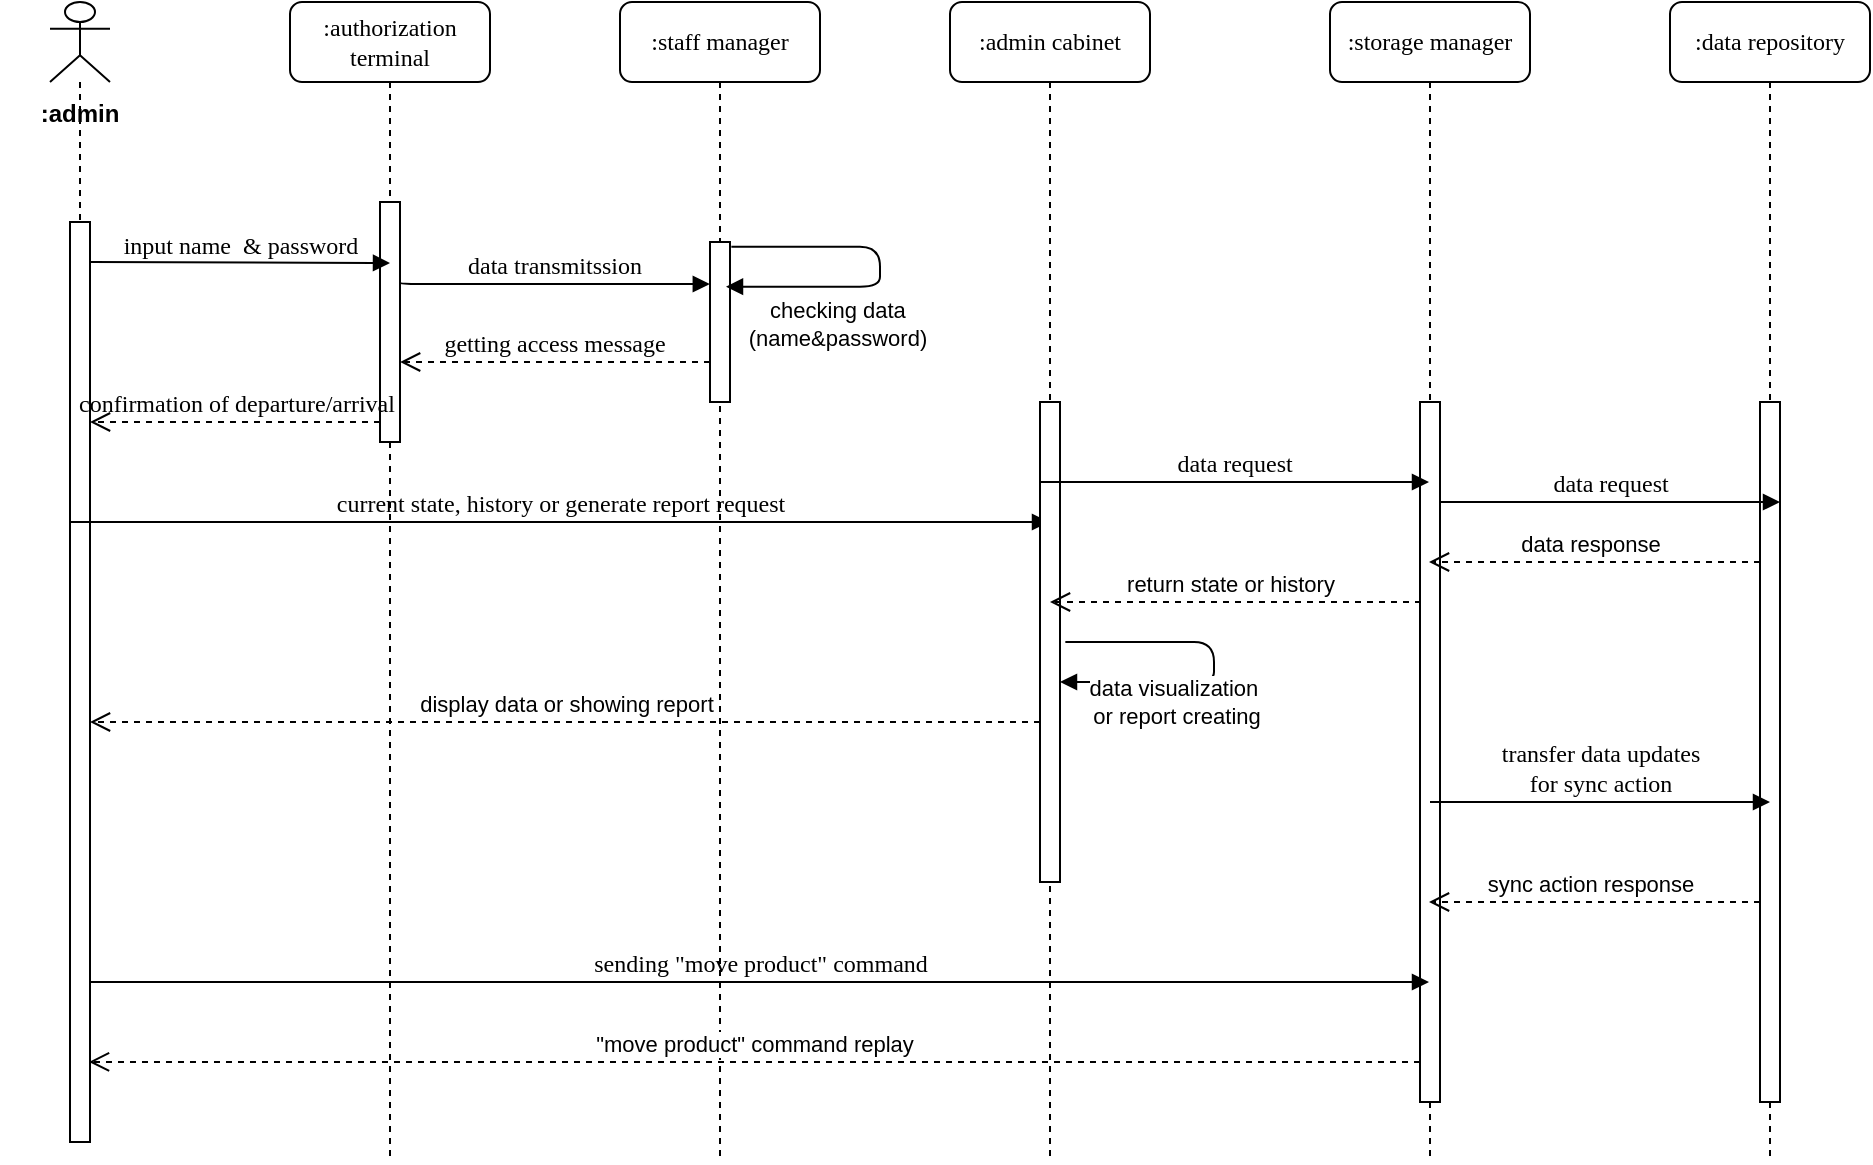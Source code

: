 <mxfile>
    <diagram id="MS1zJO0oj6zKp91xwt49" name="Page-1">
        <mxGraphModel dx="1314" dy="712" grid="1" gridSize="10" guides="1" tooltips="1" connect="1" arrows="1" fold="1" page="1" pageScale="1" pageWidth="850" pageHeight="1100" math="0" shadow="0">
            <root>
                <mxCell id="0"/>
                <mxCell id="1" parent="0"/>
                <mxCell id="3" value="" style="html=1;points=[];perimeter=orthogonalPerimeter;" parent="1" vertex="1">
                    <mxGeometry x="100" y="190" width="10" height="460" as="geometry"/>
                </mxCell>
                <mxCell id="4" value="" style="shape=umlLifeline;participant=umlActor;perimeter=lifelinePerimeter;whiteSpace=wrap;html=1;container=1;collapsible=0;recursiveResize=0;verticalAlign=top;spacingTop=36;outlineConnect=0;" parent="1" vertex="1">
                    <mxGeometry x="90" y="80" width="30" height="110" as="geometry"/>
                </mxCell>
                <mxCell id="5" value=":admin" style="text;align=center;fontStyle=1;verticalAlign=middle;spacingLeft=3;spacingRight=3;strokeColor=none;rotatable=0;points=[[0,0.5],[1,0.5]];portConstraint=eastwest;" parent="4" vertex="1">
                    <mxGeometry x="-25" y="42" width="80" height="26" as="geometry"/>
                </mxCell>
                <mxCell id="15" value=":authorization&lt;div&gt;terminal&lt;/div&gt;" style="shape=umlLifeline;perimeter=lifelinePerimeter;whiteSpace=wrap;html=1;container=1;collapsible=0;recursiveResize=0;outlineConnect=0;rounded=1;shadow=0;comic=0;labelBackgroundColor=none;strokeWidth=1;fontFamily=Verdana;fontSize=12;align=center;" parent="1" vertex="1">
                    <mxGeometry x="210" y="80" width="100" height="580" as="geometry"/>
                </mxCell>
                <mxCell id="16" value="" style="html=1;points=[];perimeter=orthogonalPerimeter;rounded=0;shadow=0;comic=0;labelBackgroundColor=none;strokeWidth=1;fontFamily=Verdana;fontSize=12;align=center;" parent="15" vertex="1">
                    <mxGeometry x="45" y="100" width="10" height="120" as="geometry"/>
                </mxCell>
                <mxCell id="17" value="confirmation of departure/arrival" style="html=1;verticalAlign=bottom;endArrow=open;dashed=1;endSize=8;labelBackgroundColor=none;fontFamily=Verdana;fontSize=12;edgeStyle=elbowEdgeStyle;elbow=vertical;" parent="15" target="3" edge="1">
                    <mxGeometry x="0.001" relative="1" as="geometry">
                        <mxPoint x="-80" y="210" as="targetPoint"/>
                        <Array as="points">
                            <mxPoint x="-10" y="210"/>
                            <mxPoint x="20" y="210"/>
                        </Array>
                        <mxPoint x="45" y="210" as="sourcePoint"/>
                        <mxPoint as="offset"/>
                    </mxGeometry>
                </mxCell>
                <mxCell id="26" value="data transmitssion" style="html=1;verticalAlign=bottom;endArrow=block;labelBackgroundColor=none;fontFamily=Verdana;fontSize=12;edgeStyle=elbowEdgeStyle;elbow=vertical;exitX=0.967;exitY=0.021;exitDx=0;exitDy=0;exitPerimeter=0;entryX=-0.009;entryY=0.272;entryDx=0;entryDy=0;entryPerimeter=0;" parent="15" target="20" edge="1">
                    <mxGeometry x="-0.004" relative="1" as="geometry">
                        <mxPoint x="55" y="140" as="sourcePoint"/>
                        <mxPoint x="205" y="141" as="targetPoint"/>
                        <mxPoint as="offset"/>
                    </mxGeometry>
                </mxCell>
                <mxCell id="24" value="current state, history or generate report request" style="html=1;verticalAlign=bottom;endArrow=block;labelBackgroundColor=none;fontFamily=Verdana;fontSize=12;" parent="15" target="28" edge="1">
                    <mxGeometry relative="1" as="geometry">
                        <mxPoint x="-110" y="260.0" as="sourcePoint"/>
                        <mxPoint x="360" y="260" as="targetPoint"/>
                        <Array as="points">
                            <mxPoint x="340" y="260"/>
                        </Array>
                    </mxGeometry>
                </mxCell>
                <mxCell id="18" value="input name&amp;nbsp; &amp;amp; password" style="html=1;verticalAlign=bottom;endArrow=block;labelBackgroundColor=none;fontFamily=Verdana;fontSize=12;edgeStyle=elbowEdgeStyle;elbow=vertical;exitX=0.967;exitY=0.021;exitDx=0;exitDy=0;exitPerimeter=0;" parent="1" edge="1">
                    <mxGeometry relative="1" as="geometry">
                        <mxPoint x="110.0" y="210" as="sourcePoint"/>
                        <mxPoint x="260" y="211" as="targetPoint"/>
                    </mxGeometry>
                </mxCell>
                <mxCell id="19" value=":staff manager" style="shape=umlLifeline;perimeter=lifelinePerimeter;whiteSpace=wrap;html=1;container=1;collapsible=0;recursiveResize=0;outlineConnect=0;rounded=1;shadow=0;comic=0;labelBackgroundColor=none;strokeWidth=1;fontFamily=Verdana;fontSize=12;align=center;" parent="1" vertex="1">
                    <mxGeometry x="375" y="80" width="100" height="580" as="geometry"/>
                </mxCell>
                <mxCell id="20" value="" style="html=1;points=[];perimeter=orthogonalPerimeter;rounded=0;shadow=0;comic=0;labelBackgroundColor=none;strokeWidth=1;fontFamily=Verdana;fontSize=12;align=center;" parent="19" vertex="1">
                    <mxGeometry x="45" y="120" width="10" height="80" as="geometry"/>
                </mxCell>
                <mxCell id="21" value="" style="html=1;verticalAlign=bottom;endArrow=block;labelBackgroundColor=none;fontFamily=Verdana;fontSize=12;edgeStyle=elbowEdgeStyle;elbow=horizontal;entryX=0.8;entryY=0.279;entryDx=0;entryDy=0;entryPerimeter=0;exitX=1.067;exitY=0.029;exitDx=0;exitDy=0;exitPerimeter=0;" parent="19" source="20" target="20" edge="1">
                    <mxGeometry relative="1" as="geometry">
                        <mxPoint x="75" y="110" as="sourcePoint"/>
                        <Array as="points">
                            <mxPoint x="130" y="140"/>
                            <mxPoint x="120" y="170"/>
                        </Array>
                        <mxPoint x="70" y="190" as="targetPoint"/>
                        <mxPoint as="offset"/>
                    </mxGeometry>
                </mxCell>
                <mxCell id="22" value="checking data&amp;nbsp;&lt;div&gt;(name&amp;amp;password)&amp;nbsp;&lt;/div&gt;" style="edgeLabel;html=1;align=center;verticalAlign=middle;resizable=0;points=[];" parent="21" vertex="1" connectable="0">
                    <mxGeometry x="-0.179" y="2" relative="1" as="geometry">
                        <mxPoint x="-16" y="40" as="offset"/>
                    </mxGeometry>
                </mxCell>
                <mxCell id="27" value="getting access message" style="html=1;verticalAlign=bottom;endArrow=open;dashed=1;endSize=8;labelBackgroundColor=none;fontFamily=Verdana;fontSize=12;edgeStyle=elbowEdgeStyle;elbow=vertical;entryX=1.005;entryY=0.66;entryDx=0;entryDy=0;entryPerimeter=0;" parent="19" target="16" edge="1">
                    <mxGeometry relative="1" as="geometry">
                        <mxPoint x="-105" y="180" as="targetPoint"/>
                        <Array as="points">
                            <mxPoint x="-10" y="180"/>
                            <mxPoint x="20" y="180"/>
                        </Array>
                        <mxPoint x="45" y="180" as="sourcePoint"/>
                    </mxGeometry>
                </mxCell>
                <mxCell id="28" value=":admin cabinet" style="shape=umlLifeline;perimeter=lifelinePerimeter;whiteSpace=wrap;html=1;container=1;collapsible=0;recursiveResize=0;outlineConnect=0;rounded=1;shadow=0;comic=0;labelBackgroundColor=none;strokeWidth=1;fontFamily=Verdana;fontSize=12;align=center;" parent="1" vertex="1">
                    <mxGeometry x="540" y="80" width="100" height="580" as="geometry"/>
                </mxCell>
                <mxCell id="29" value="" style="html=1;points=[[0,0,0,0,5],[0,1,0,0,-5],[1,0,0,0,5],[1,1,0,0,-5]];perimeter=orthogonalPerimeter;outlineConnect=0;targetShapes=umlLifeline;portConstraint=eastwest;newEdgeStyle={&quot;curved&quot;:0,&quot;rounded&quot;:0};" parent="28" vertex="1">
                    <mxGeometry x="45" y="200" width="10" height="240" as="geometry"/>
                </mxCell>
                <mxCell id="37" value="display data or showing report" style="html=1;verticalAlign=bottom;endArrow=open;dashed=1;endSize=8;" edge="1" parent="28" target="3">
                    <mxGeometry relative="1" as="geometry">
                        <mxPoint x="45" y="360" as="sourcePoint"/>
                        <mxPoint x="-140.5" y="360" as="targetPoint"/>
                    </mxGeometry>
                </mxCell>
                <mxCell id="39" value="&quot;move product&quot; command replay" style="html=1;verticalAlign=bottom;endArrow=open;dashed=1;endSize=8;entryX=0.949;entryY=0.913;entryDx=0;entryDy=0;entryPerimeter=0;" edge="1" parent="28" target="3">
                    <mxGeometry relative="1" as="geometry">
                        <mxPoint x="235" y="530" as="sourcePoint"/>
                        <mxPoint x="-240" y="530" as="targetPoint"/>
                    </mxGeometry>
                </mxCell>
                <mxCell id="35" value="" style="html=1;verticalAlign=bottom;endArrow=block;labelBackgroundColor=none;fontFamily=Verdana;fontSize=12;edgeStyle=elbowEdgeStyle;elbow=horizontal;entryX=0.8;entryY=0.279;entryDx=0;entryDy=0;entryPerimeter=0;exitX=1.067;exitY=0.029;exitDx=0;exitDy=0;exitPerimeter=0;" edge="1" parent="28">
                    <mxGeometry relative="1" as="geometry">
                        <mxPoint x="57.67" y="320.0" as="sourcePoint"/>
                        <Array as="points">
                            <mxPoint x="132" y="337.68"/>
                            <mxPoint x="122" y="367.68"/>
                        </Array>
                        <mxPoint x="55" y="340.0" as="targetPoint"/>
                        <mxPoint as="offset"/>
                    </mxGeometry>
                </mxCell>
                <mxCell id="36" value="data visualization&amp;nbsp;&lt;br&gt;or report creating" style="edgeLabel;html=1;align=center;verticalAlign=middle;resizable=0;points=[];" vertex="1" connectable="0" parent="35">
                    <mxGeometry x="-0.179" y="2" relative="1" as="geometry">
                        <mxPoint x="-15" y="32" as="offset"/>
                    </mxGeometry>
                </mxCell>
                <mxCell id="31" value=":storage manager" style="shape=umlLifeline;perimeter=lifelinePerimeter;whiteSpace=wrap;html=1;container=1;collapsible=0;recursiveResize=0;outlineConnect=0;rounded=1;shadow=0;comic=0;labelBackgroundColor=none;strokeWidth=1;fontFamily=Verdana;fontSize=12;align=center;" parent="1" vertex="1">
                    <mxGeometry x="730" y="80" width="100" height="580" as="geometry"/>
                </mxCell>
                <mxCell id="32" value="" style="html=1;points=[[0,0,0,0,5],[0,1,0,0,-5],[1,0,0,0,5],[1,1,0,0,-5]];perimeter=orthogonalPerimeter;outlineConnect=0;targetShapes=umlLifeline;portConstraint=eastwest;newEdgeStyle={&quot;curved&quot;:0,&quot;rounded&quot;:0};" parent="31" vertex="1">
                    <mxGeometry x="45" y="200" width="10" height="350" as="geometry"/>
                </mxCell>
                <mxCell id="33" value="data request" style="html=1;verticalAlign=bottom;endArrow=block;labelBackgroundColor=none;fontFamily=Verdana;fontSize=12;edgeStyle=elbowEdgeStyle;elbow=vertical;exitX=0.967;exitY=0.021;exitDx=0;exitDy=0;exitPerimeter=0;" parent="1" target="31" edge="1">
                    <mxGeometry x="-0.004" relative="1" as="geometry">
                        <mxPoint x="585.0" y="320" as="sourcePoint"/>
                        <mxPoint x="739.91" y="321.76" as="targetPoint"/>
                        <mxPoint as="offset"/>
                    </mxGeometry>
                </mxCell>
                <mxCell id="38" value="sending &quot;move product&quot; command" style="html=1;verticalAlign=bottom;endArrow=block;labelBackgroundColor=none;fontFamily=Verdana;fontSize=12;" edge="1" parent="1" target="31">
                    <mxGeometry relative="1" as="geometry">
                        <mxPoint x="110" y="570" as="sourcePoint"/>
                        <mxPoint x="599.5" y="570" as="targetPoint"/>
                        <Array as="points">
                            <mxPoint x="560" y="570"/>
                        </Array>
                    </mxGeometry>
                </mxCell>
                <mxCell id="40" value=":data repository" style="shape=umlLifeline;perimeter=lifelinePerimeter;whiteSpace=wrap;html=1;container=1;collapsible=0;recursiveResize=0;outlineConnect=0;rounded=1;shadow=0;comic=0;labelBackgroundColor=none;strokeWidth=1;fontFamily=Verdana;fontSize=12;align=center;" vertex="1" parent="1">
                    <mxGeometry x="900" y="80" width="100" height="580" as="geometry"/>
                </mxCell>
                <mxCell id="41" value="" style="html=1;points=[[0,0,0,0,5],[0,1,0,0,-5],[1,0,0,0,5],[1,1,0,0,-5]];perimeter=orthogonalPerimeter;outlineConnect=0;targetShapes=umlLifeline;portConstraint=eastwest;newEdgeStyle={&quot;curved&quot;:0,&quot;rounded&quot;:0};" vertex="1" parent="40">
                    <mxGeometry x="45" y="200" width="10" height="350" as="geometry"/>
                </mxCell>
                <mxCell id="43" value="data request" style="html=1;verticalAlign=bottom;endArrow=block;labelBackgroundColor=none;fontFamily=Verdana;fontSize=12;edgeStyle=elbowEdgeStyle;elbow=vertical;exitX=0.967;exitY=0.021;exitDx=0;exitDy=0;exitPerimeter=0;" edge="1" parent="40">
                    <mxGeometry x="-0.004" relative="1" as="geometry">
                        <mxPoint x="-115" y="250" as="sourcePoint"/>
                        <mxPoint x="55" y="250" as="targetPoint"/>
                        <mxPoint as="offset"/>
                    </mxGeometry>
                </mxCell>
                <mxCell id="44" value="data response" style="html=1;verticalAlign=bottom;endArrow=open;dashed=1;endSize=8;" edge="1" parent="40">
                    <mxGeometry x="0.033" relative="1" as="geometry">
                        <mxPoint x="45" y="280" as="sourcePoint"/>
                        <mxPoint x="-120.5" y="280" as="targetPoint"/>
                        <mxPoint as="offset"/>
                    </mxGeometry>
                </mxCell>
                <mxCell id="47" value="sync action response" style="html=1;verticalAlign=bottom;endArrow=open;dashed=1;endSize=8;" edge="1" parent="40">
                    <mxGeometry x="0.033" relative="1" as="geometry">
                        <mxPoint x="45" y="450" as="sourcePoint"/>
                        <mxPoint x="-120.5" y="450" as="targetPoint"/>
                        <mxPoint as="offset"/>
                    </mxGeometry>
                </mxCell>
                <mxCell id="45" value="return state or history" style="html=1;verticalAlign=bottom;endArrow=open;dashed=1;endSize=8;" edge="1" parent="1" target="28">
                    <mxGeometry x="0.032" relative="1" as="geometry">
                        <mxPoint x="775.5" y="380" as="sourcePoint"/>
                        <mxPoint x="610" y="380" as="targetPoint"/>
                        <mxPoint as="offset"/>
                    </mxGeometry>
                </mxCell>
                <mxCell id="46" value="transfer data updates&lt;br&gt;for sync action" style="html=1;verticalAlign=bottom;endArrow=block;labelBackgroundColor=none;fontFamily=Verdana;fontSize=12;edgeStyle=elbowEdgeStyle;elbow=vertical;" edge="1" parent="1">
                    <mxGeometry x="-0.004" relative="1" as="geometry">
                        <mxPoint x="780" y="480" as="sourcePoint"/>
                        <mxPoint x="950" y="480" as="targetPoint"/>
                        <mxPoint as="offset"/>
                    </mxGeometry>
                </mxCell>
            </root>
        </mxGraphModel>
    </diagram>
</mxfile>
